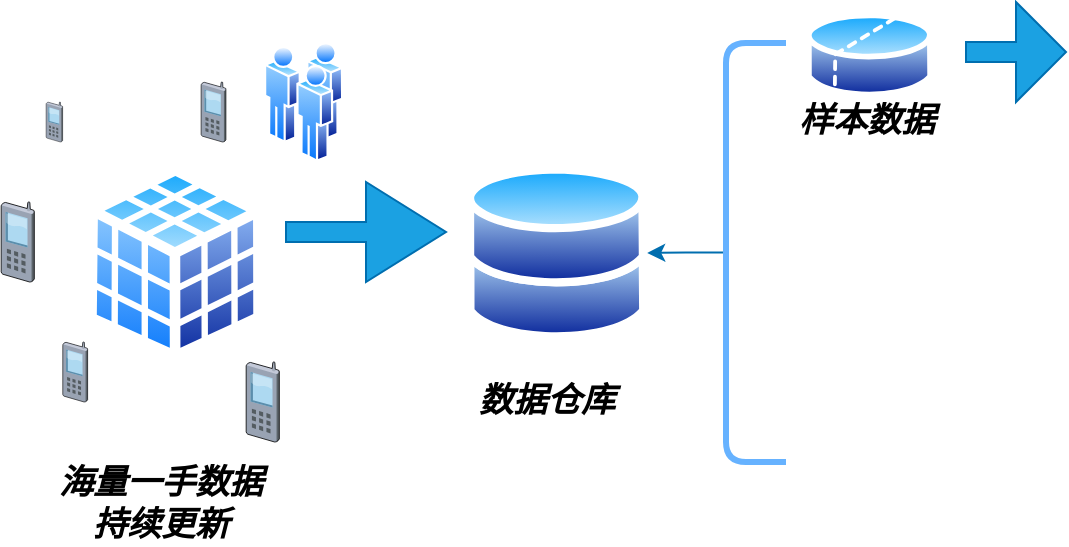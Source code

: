 <mxfile version="14.6.1" type="github">
  <diagram id="90Cki1HJhox-0Vmg0B4F" name="Page-2">
    <mxGraphModel dx="946" dy="515" grid="1" gridSize="10" guides="1" tooltips="1" connect="1" arrows="1" fold="1" page="1" pageScale="1" pageWidth="1169" pageHeight="1654" background="none" math="0" shadow="0">
      <root>
        <mxCell id="hxEJxPMiuDx7DTWJ8m94-0" />
        <mxCell id="hxEJxPMiuDx7DTWJ8m94-1" parent="hxEJxPMiuDx7DTWJ8m94-0" />
        <mxCell id="hxEJxPMiuDx7DTWJ8m94-14" value="" style="shape=singleArrow;whiteSpace=wrap;html=1;arrowWidth=0.2;arrowSize=0.5;fillColor=#1ba1e2;strokeColor=#006EAF;fontColor=#ffffff;" vertex="1" parent="hxEJxPMiuDx7DTWJ8m94-1">
          <mxGeometry x="190" y="180" width="80" height="50" as="geometry" />
        </mxCell>
        <mxCell id="hxEJxPMiuDx7DTWJ8m94-15" value="" style="verticalLabelPosition=bottom;aspect=fixed;html=1;verticalAlign=top;strokeColor=none;align=center;outlineConnect=0;shape=mxgraph.citrix.cell_phone;direction=east;" vertex="1" parent="hxEJxPMiuDx7DTWJ8m94-1">
          <mxGeometry x="70" y="140" width="8.33" height="20" as="geometry" />
        </mxCell>
        <mxCell id="hxEJxPMiuDx7DTWJ8m94-16" value="" style="verticalLabelPosition=bottom;aspect=fixed;html=1;verticalAlign=top;strokeColor=none;align=center;outlineConnect=0;shape=mxgraph.citrix.cell_phone;direction=east;" vertex="1" parent="hxEJxPMiuDx7DTWJ8m94-1">
          <mxGeometry x="147.5" y="130" width="12.5" height="30" as="geometry" />
        </mxCell>
        <mxCell id="hxEJxPMiuDx7DTWJ8m94-17" value="" style="verticalLabelPosition=bottom;aspect=fixed;html=1;verticalAlign=top;strokeColor=none;align=center;outlineConnect=0;shape=mxgraph.citrix.cell_phone;direction=east;" vertex="1" parent="hxEJxPMiuDx7DTWJ8m94-1">
          <mxGeometry x="47.5" y="190" width="16.67" height="40" as="geometry" />
        </mxCell>
        <mxCell id="hxEJxPMiuDx7DTWJ8m94-18" value="" style="verticalLabelPosition=bottom;aspect=fixed;html=1;verticalAlign=top;strokeColor=none;align=center;outlineConnect=0;shape=mxgraph.citrix.cell_phone;direction=east;" vertex="1" parent="hxEJxPMiuDx7DTWJ8m94-1">
          <mxGeometry x="78.33" y="260" width="12.5" height="30" as="geometry" />
        </mxCell>
        <mxCell id="hxEJxPMiuDx7DTWJ8m94-19" value="" style="verticalLabelPosition=bottom;aspect=fixed;html=1;verticalAlign=top;strokeColor=none;align=center;outlineConnect=0;shape=mxgraph.citrix.cell_phone;direction=east;" vertex="1" parent="hxEJxPMiuDx7DTWJ8m94-1">
          <mxGeometry x="170" y="270" width="16.67" height="40" as="geometry" />
        </mxCell>
        <mxCell id="hxEJxPMiuDx7DTWJ8m94-37" value="" style="edgeStyle=orthogonalEdgeStyle;rounded=0;orthogonalLoop=1;jettySize=auto;html=1;fillColor=#1ba1e2;strokeColor=#006EAF;" edge="1" parent="hxEJxPMiuDx7DTWJ8m94-1" source="hxEJxPMiuDx7DTWJ8m94-28" target="hxEJxPMiuDx7DTWJ8m94-30">
          <mxGeometry relative="1" as="geometry" />
        </mxCell>
        <mxCell id="hxEJxPMiuDx7DTWJ8m94-28" value="" style="shape=curlyBracket;whiteSpace=wrap;html=1;rounded=1;size=0;strokeWidth=3;shadow=0;sketch=0;perimeterSpacing=0;gradientDirection=east;strokeColor=#66B2FF;" vertex="1" parent="hxEJxPMiuDx7DTWJ8m94-1">
          <mxGeometry x="410" y="110.51" width="30" height="209.49" as="geometry" />
        </mxCell>
        <mxCell id="hxEJxPMiuDx7DTWJ8m94-29" value="" style="aspect=fixed;perimeter=ellipsePerimeter;html=1;align=center;shadow=0;dashed=0;spacingTop=3;image;image=img/lib/active_directory/database_cube.svg;sketch=0;strokeColor=#66B2FF;strokeWidth=3;gradientColor=none;" vertex="1" parent="hxEJxPMiuDx7DTWJ8m94-1">
          <mxGeometry x="90" y="171.11" width="89" height="98.89" as="geometry" />
        </mxCell>
        <mxCell id="hxEJxPMiuDx7DTWJ8m94-30" value="" style="aspect=fixed;perimeter=ellipsePerimeter;html=1;align=center;shadow=0;dashed=0;spacingTop=3;image;image=img/lib/active_directory/databases.svg;sketch=0;strokeColor=#66B2FF;strokeWidth=3;gradientColor=none;" vertex="1" parent="hxEJxPMiuDx7DTWJ8m94-1">
          <mxGeometry x="280" y="171.11" width="90.61" height="88.8" as="geometry" />
        </mxCell>
        <mxCell id="hxEJxPMiuDx7DTWJ8m94-31" value="" style="aspect=fixed;perimeter=ellipsePerimeter;html=1;align=center;shadow=0;dashed=0;spacingTop=3;image;image=img/lib/active_directory/users.svg;sketch=0;strokeColor=#66B2FF;strokeWidth=3;gradientColor=none;" vertex="1" parent="hxEJxPMiuDx7DTWJ8m94-1">
          <mxGeometry x="179" y="110" width="39.6" height="60" as="geometry" />
        </mxCell>
        <mxCell id="hxEJxPMiuDx7DTWJ8m94-39" value="&lt;font style=&quot;font-size: 17px&quot;&gt;&lt;b&gt;&lt;i&gt;海量一手数据&lt;br&gt;持续更新&lt;/i&gt;&lt;/b&gt;&lt;/font&gt;" style="text;html=1;resizable=0;autosize=1;align=center;verticalAlign=middle;points=[];fillColor=none;strokeColor=none;rounded=0;shadow=0;sketch=0;" vertex="1" parent="hxEJxPMiuDx7DTWJ8m94-1">
          <mxGeometry x="66.67" y="320.51" width="120" height="40" as="geometry" />
        </mxCell>
        <mxCell id="b9mFOcGBmiT8-A-ekTCg-0" value="&lt;font style=&quot;font-size: 17px&quot;&gt;&lt;b&gt;&lt;i&gt;数据仓库&lt;/i&gt;&lt;/b&gt;&lt;/font&gt;" style="text;html=1;resizable=0;autosize=1;align=center;verticalAlign=middle;points=[];fillColor=none;strokeColor=none;rounded=0;shadow=0;sketch=0;" vertex="1" parent="hxEJxPMiuDx7DTWJ8m94-1">
          <mxGeometry x="280" y="280" width="80" height="20" as="geometry" />
        </mxCell>
        <mxCell id="b9mFOcGBmiT8-A-ekTCg-1" value="" style="aspect=fixed;perimeter=ellipsePerimeter;html=1;align=center;shadow=0;dashed=0;spacingTop=3;image;image=img/lib/active_directory/database_partition_2.svg;sketch=0;strokeColor=#66B2FF;strokeWidth=3;gradientColor=none;" vertex="1" parent="hxEJxPMiuDx7DTWJ8m94-1">
          <mxGeometry x="450" y="93" width="63.51" height="47" as="geometry" />
        </mxCell>
        <mxCell id="b9mFOcGBmiT8-A-ekTCg-2" value="&lt;font style=&quot;font-size: 17px&quot;&gt;&lt;b&gt;&lt;i&gt;样本数据&lt;/i&gt;&lt;/b&gt;&lt;/font&gt;" style="text;html=1;resizable=0;autosize=1;align=center;verticalAlign=middle;points=[];fillColor=none;strokeColor=none;rounded=0;shadow=0;sketch=0;" vertex="1" parent="hxEJxPMiuDx7DTWJ8m94-1">
          <mxGeometry x="440" y="140" width="80" height="20" as="geometry" />
        </mxCell>
        <mxCell id="b9mFOcGBmiT8-A-ekTCg-3" value="" style="shape=singleArrow;whiteSpace=wrap;html=1;arrowWidth=0.2;arrowSize=0.5;fillColor=#1ba1e2;strokeColor=#006EAF;fontColor=#ffffff;" vertex="1" parent="hxEJxPMiuDx7DTWJ8m94-1">
          <mxGeometry x="530" y="90" width="50" height="50" as="geometry" />
        </mxCell>
      </root>
    </mxGraphModel>
  </diagram>
</mxfile>
